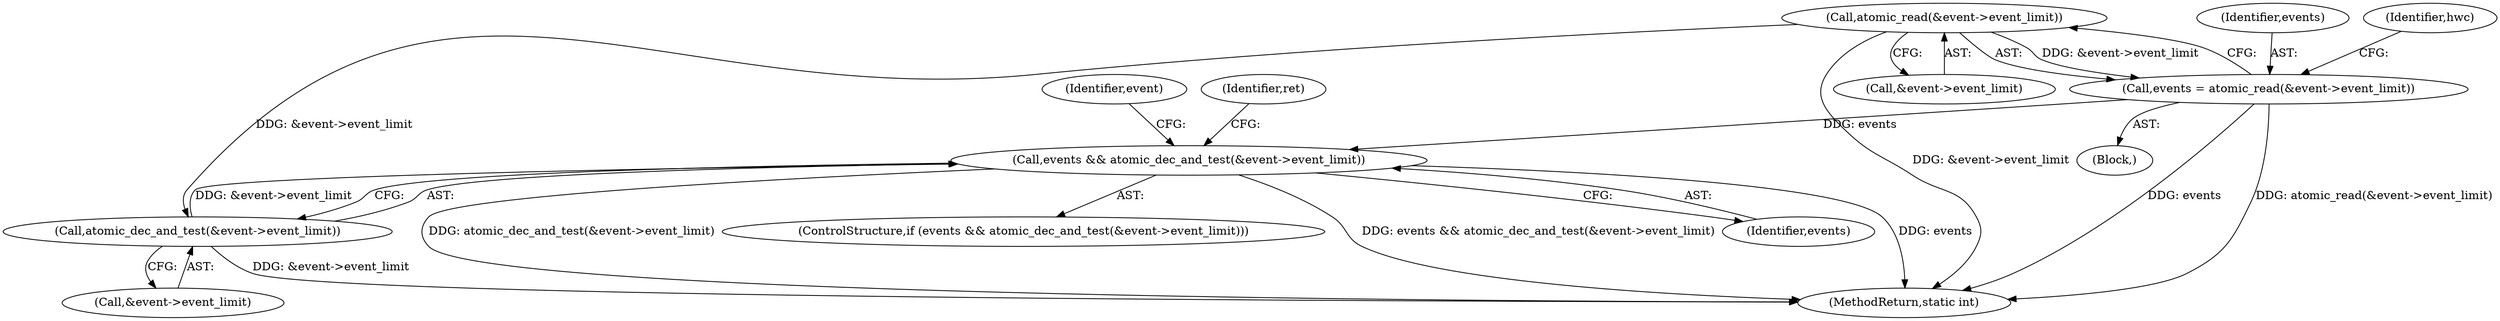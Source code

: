digraph "0_linux_a8b0ca17b80e92faab46ee7179ba9e99ccb61233_53@API" {
"1000112" [label="(Call,atomic_read(&event->event_limit))"];
"1000110" [label="(Call,events = atomic_read(&event->event_limit))"];
"1000208" [label="(Call,events && atomic_dec_and_test(&event->event_limit))"];
"1000210" [label="(Call,atomic_dec_and_test(&event->event_limit))"];
"1000108" [label="(Block,)"];
"1000208" [label="(Call,events && atomic_dec_and_test(&event->event_limit))"];
"1000110" [label="(Call,events = atomic_read(&event->event_limit))"];
"1000211" [label="(Call,&event->event_limit)"];
"1000209" [label="(Identifier,events)"];
"1000112" [label="(Call,atomic_read(&event->event_limit))"];
"1000111" [label="(Identifier,events)"];
"1000282" [label="(MethodReturn,static int)"];
"1000119" [label="(Identifier,hwc)"];
"1000113" [label="(Call,&event->event_limit)"];
"1000207" [label="(ControlStructure,if (events && atomic_dec_and_test(&event->event_limit)))"];
"1000217" [label="(Identifier,ret)"];
"1000210" [label="(Call,atomic_dec_and_test(&event->event_limit))"];
"1000242" [label="(Identifier,event)"];
"1000112" -> "1000110"  [label="AST: "];
"1000112" -> "1000113"  [label="CFG: "];
"1000113" -> "1000112"  [label="AST: "];
"1000110" -> "1000112"  [label="CFG: "];
"1000112" -> "1000282"  [label="DDG: &event->event_limit"];
"1000112" -> "1000110"  [label="DDG: &event->event_limit"];
"1000112" -> "1000210"  [label="DDG: &event->event_limit"];
"1000110" -> "1000108"  [label="AST: "];
"1000111" -> "1000110"  [label="AST: "];
"1000119" -> "1000110"  [label="CFG: "];
"1000110" -> "1000282"  [label="DDG: atomic_read(&event->event_limit)"];
"1000110" -> "1000282"  [label="DDG: events"];
"1000110" -> "1000208"  [label="DDG: events"];
"1000208" -> "1000207"  [label="AST: "];
"1000208" -> "1000209"  [label="CFG: "];
"1000208" -> "1000210"  [label="CFG: "];
"1000209" -> "1000208"  [label="AST: "];
"1000210" -> "1000208"  [label="AST: "];
"1000217" -> "1000208"  [label="CFG: "];
"1000242" -> "1000208"  [label="CFG: "];
"1000208" -> "1000282"  [label="DDG: events"];
"1000208" -> "1000282"  [label="DDG: atomic_dec_and_test(&event->event_limit)"];
"1000208" -> "1000282"  [label="DDG: events && atomic_dec_and_test(&event->event_limit)"];
"1000210" -> "1000208"  [label="DDG: &event->event_limit"];
"1000210" -> "1000211"  [label="CFG: "];
"1000211" -> "1000210"  [label="AST: "];
"1000210" -> "1000282"  [label="DDG: &event->event_limit"];
}
